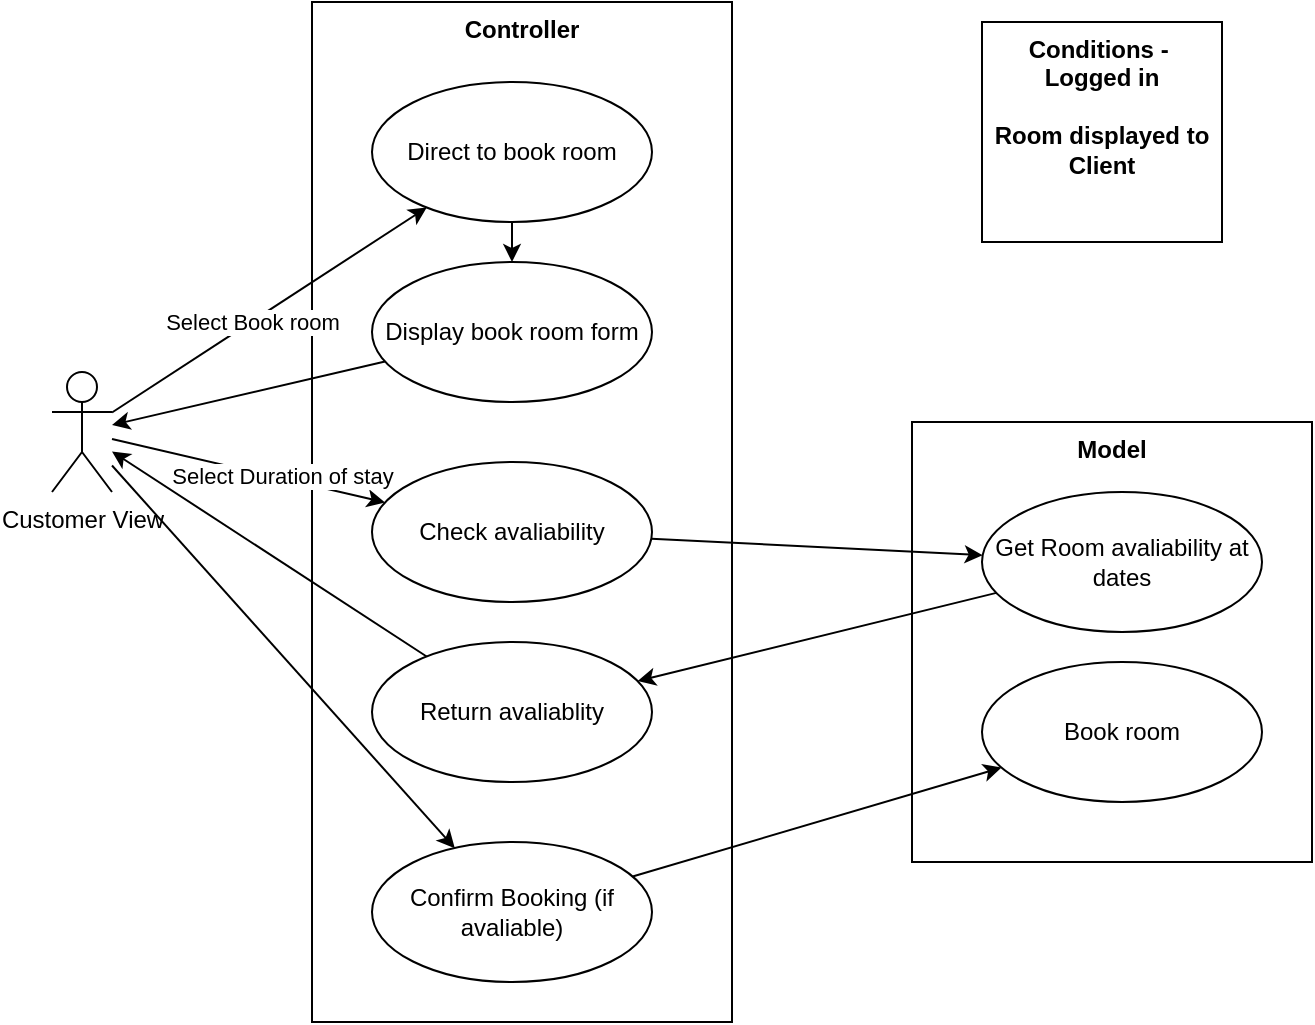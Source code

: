 <mxfile>
    <diagram id="KFu2Jjx0fvDgMEuhWSRL" name="Page-1">
        <mxGraphModel dx="816" dy="1410" grid="1" gridSize="10" guides="1" tooltips="1" connect="1" arrows="1" fold="1" page="1" pageScale="1" pageWidth="850" pageHeight="1100" math="0" shadow="0">
            <root>
                <mxCell id="0"/>
                <mxCell id="1" parent="0"/>
                <mxCell id="6" value="Controller" style="shape=rect;html=1;verticalAlign=top;fontStyle=1;whiteSpace=wrap;align=center;" parent="1" vertex="1">
                    <mxGeometry x="220" y="350" width="210" height="510" as="geometry"/>
                </mxCell>
                <mxCell id="12" style="edgeStyle=none;html=1;" edge="1" parent="1" source="2" target="9">
                    <mxGeometry relative="1" as="geometry"/>
                </mxCell>
                <mxCell id="13" value="Select Book room" style="edgeLabel;html=1;align=center;verticalAlign=middle;resizable=0;points=[];" vertex="1" connectable="0" parent="12">
                    <mxGeometry x="-0.118" relative="1" as="geometry">
                        <mxPoint as="offset"/>
                    </mxGeometry>
                </mxCell>
                <mxCell id="18" style="edgeStyle=none;html=1;" edge="1" parent="1" source="2" target="19">
                    <mxGeometry relative="1" as="geometry">
                        <mxPoint x="180" y="600" as="targetPoint"/>
                    </mxGeometry>
                </mxCell>
                <mxCell id="20" value="Select Duration of stay" style="edgeLabel;html=1;align=center;verticalAlign=middle;resizable=0;points=[];" vertex="1" connectable="0" parent="18">
                    <mxGeometry x="-0.113" y="1" relative="1" as="geometry">
                        <mxPoint x="24" y="5" as="offset"/>
                    </mxGeometry>
                </mxCell>
                <mxCell id="27" style="edgeStyle=none;html=1;" edge="1" parent="1" source="2" target="28">
                    <mxGeometry relative="1" as="geometry">
                        <mxPoint x="310" y="800" as="targetPoint"/>
                    </mxGeometry>
                </mxCell>
                <mxCell id="2" value="Customer View" style="shape=umlActor;html=1;verticalLabelPosition=bottom;verticalAlign=top;align=center;" parent="1" vertex="1">
                    <mxGeometry x="90" y="535" width="30" height="60" as="geometry"/>
                </mxCell>
                <mxCell id="7" value="Model" style="shape=rect;html=1;verticalAlign=top;fontStyle=1;whiteSpace=wrap;align=center;" parent="1" vertex="1">
                    <mxGeometry x="520" y="560" width="200" height="220" as="geometry"/>
                </mxCell>
                <mxCell id="14" style="edgeStyle=none;html=1;" edge="1" parent="1" source="9" target="15">
                    <mxGeometry relative="1" as="geometry">
                        <mxPoint x="320" y="670" as="targetPoint"/>
                    </mxGeometry>
                </mxCell>
                <mxCell id="9" value="Direct to book room" style="ellipse;whiteSpace=wrap;html=1;" parent="1" vertex="1">
                    <mxGeometry x="250" y="390" width="140" height="70" as="geometry"/>
                </mxCell>
                <mxCell id="23" style="edgeStyle=none;html=1;" edge="1" parent="1" source="10" target="24">
                    <mxGeometry relative="1" as="geometry">
                        <mxPoint x="390" y="830" as="targetPoint"/>
                    </mxGeometry>
                </mxCell>
                <mxCell id="10" value="Get Room avaliability at dates" style="ellipse;whiteSpace=wrap;html=1;" parent="1" vertex="1">
                    <mxGeometry x="555" y="595" width="140" height="70" as="geometry"/>
                </mxCell>
                <mxCell id="11" value="Conditions -&amp;nbsp;&lt;div&gt;Logged in&lt;/div&gt;&lt;div&gt;&amp;nbsp;&lt;/div&gt;&lt;div&gt;Room displayed to Client&lt;/div&gt;" style="shape=rect;html=1;verticalAlign=top;fontStyle=1;whiteSpace=wrap;align=center;" vertex="1" parent="1">
                    <mxGeometry x="555" y="360" width="120" height="110" as="geometry"/>
                </mxCell>
                <mxCell id="16" style="edgeStyle=none;html=1;" edge="1" parent="1" source="15" target="2">
                    <mxGeometry relative="1" as="geometry"/>
                </mxCell>
                <mxCell id="15" value="Display book room form" style="ellipse;whiteSpace=wrap;html=1;" vertex="1" parent="1">
                    <mxGeometry x="250" y="480" width="140" height="70" as="geometry"/>
                </mxCell>
                <mxCell id="22" style="edgeStyle=none;html=1;" edge="1" parent="1" source="19" target="10">
                    <mxGeometry relative="1" as="geometry">
                        <mxPoint x="558.484" y="575.904" as="targetPoint"/>
                    </mxGeometry>
                </mxCell>
                <mxCell id="19" value="Check avaliability" style="ellipse;whiteSpace=wrap;html=1;" vertex="1" parent="1">
                    <mxGeometry x="250" y="580" width="140" height="70" as="geometry"/>
                </mxCell>
                <mxCell id="25" style="edgeStyle=none;html=1;" edge="1" parent="1" source="24" target="2">
                    <mxGeometry relative="1" as="geometry"/>
                </mxCell>
                <mxCell id="24" value="Return avaliablity" style="ellipse;whiteSpace=wrap;html=1;" vertex="1" parent="1">
                    <mxGeometry x="250" y="670" width="140" height="70" as="geometry"/>
                </mxCell>
                <mxCell id="29" style="edgeStyle=none;html=1;" edge="1" parent="1" source="28" target="30">
                    <mxGeometry relative="1" as="geometry">
                        <mxPoint x="570" y="730" as="targetPoint"/>
                    </mxGeometry>
                </mxCell>
                <mxCell id="28" value="Confirm Booking (if avaliable)" style="ellipse;whiteSpace=wrap;html=1;" vertex="1" parent="1">
                    <mxGeometry x="250" y="770" width="140" height="70" as="geometry"/>
                </mxCell>
                <mxCell id="30" value="Book room" style="ellipse;whiteSpace=wrap;html=1;" vertex="1" parent="1">
                    <mxGeometry x="555" y="680" width="140" height="70" as="geometry"/>
                </mxCell>
            </root>
        </mxGraphModel>
    </diagram>
</mxfile>